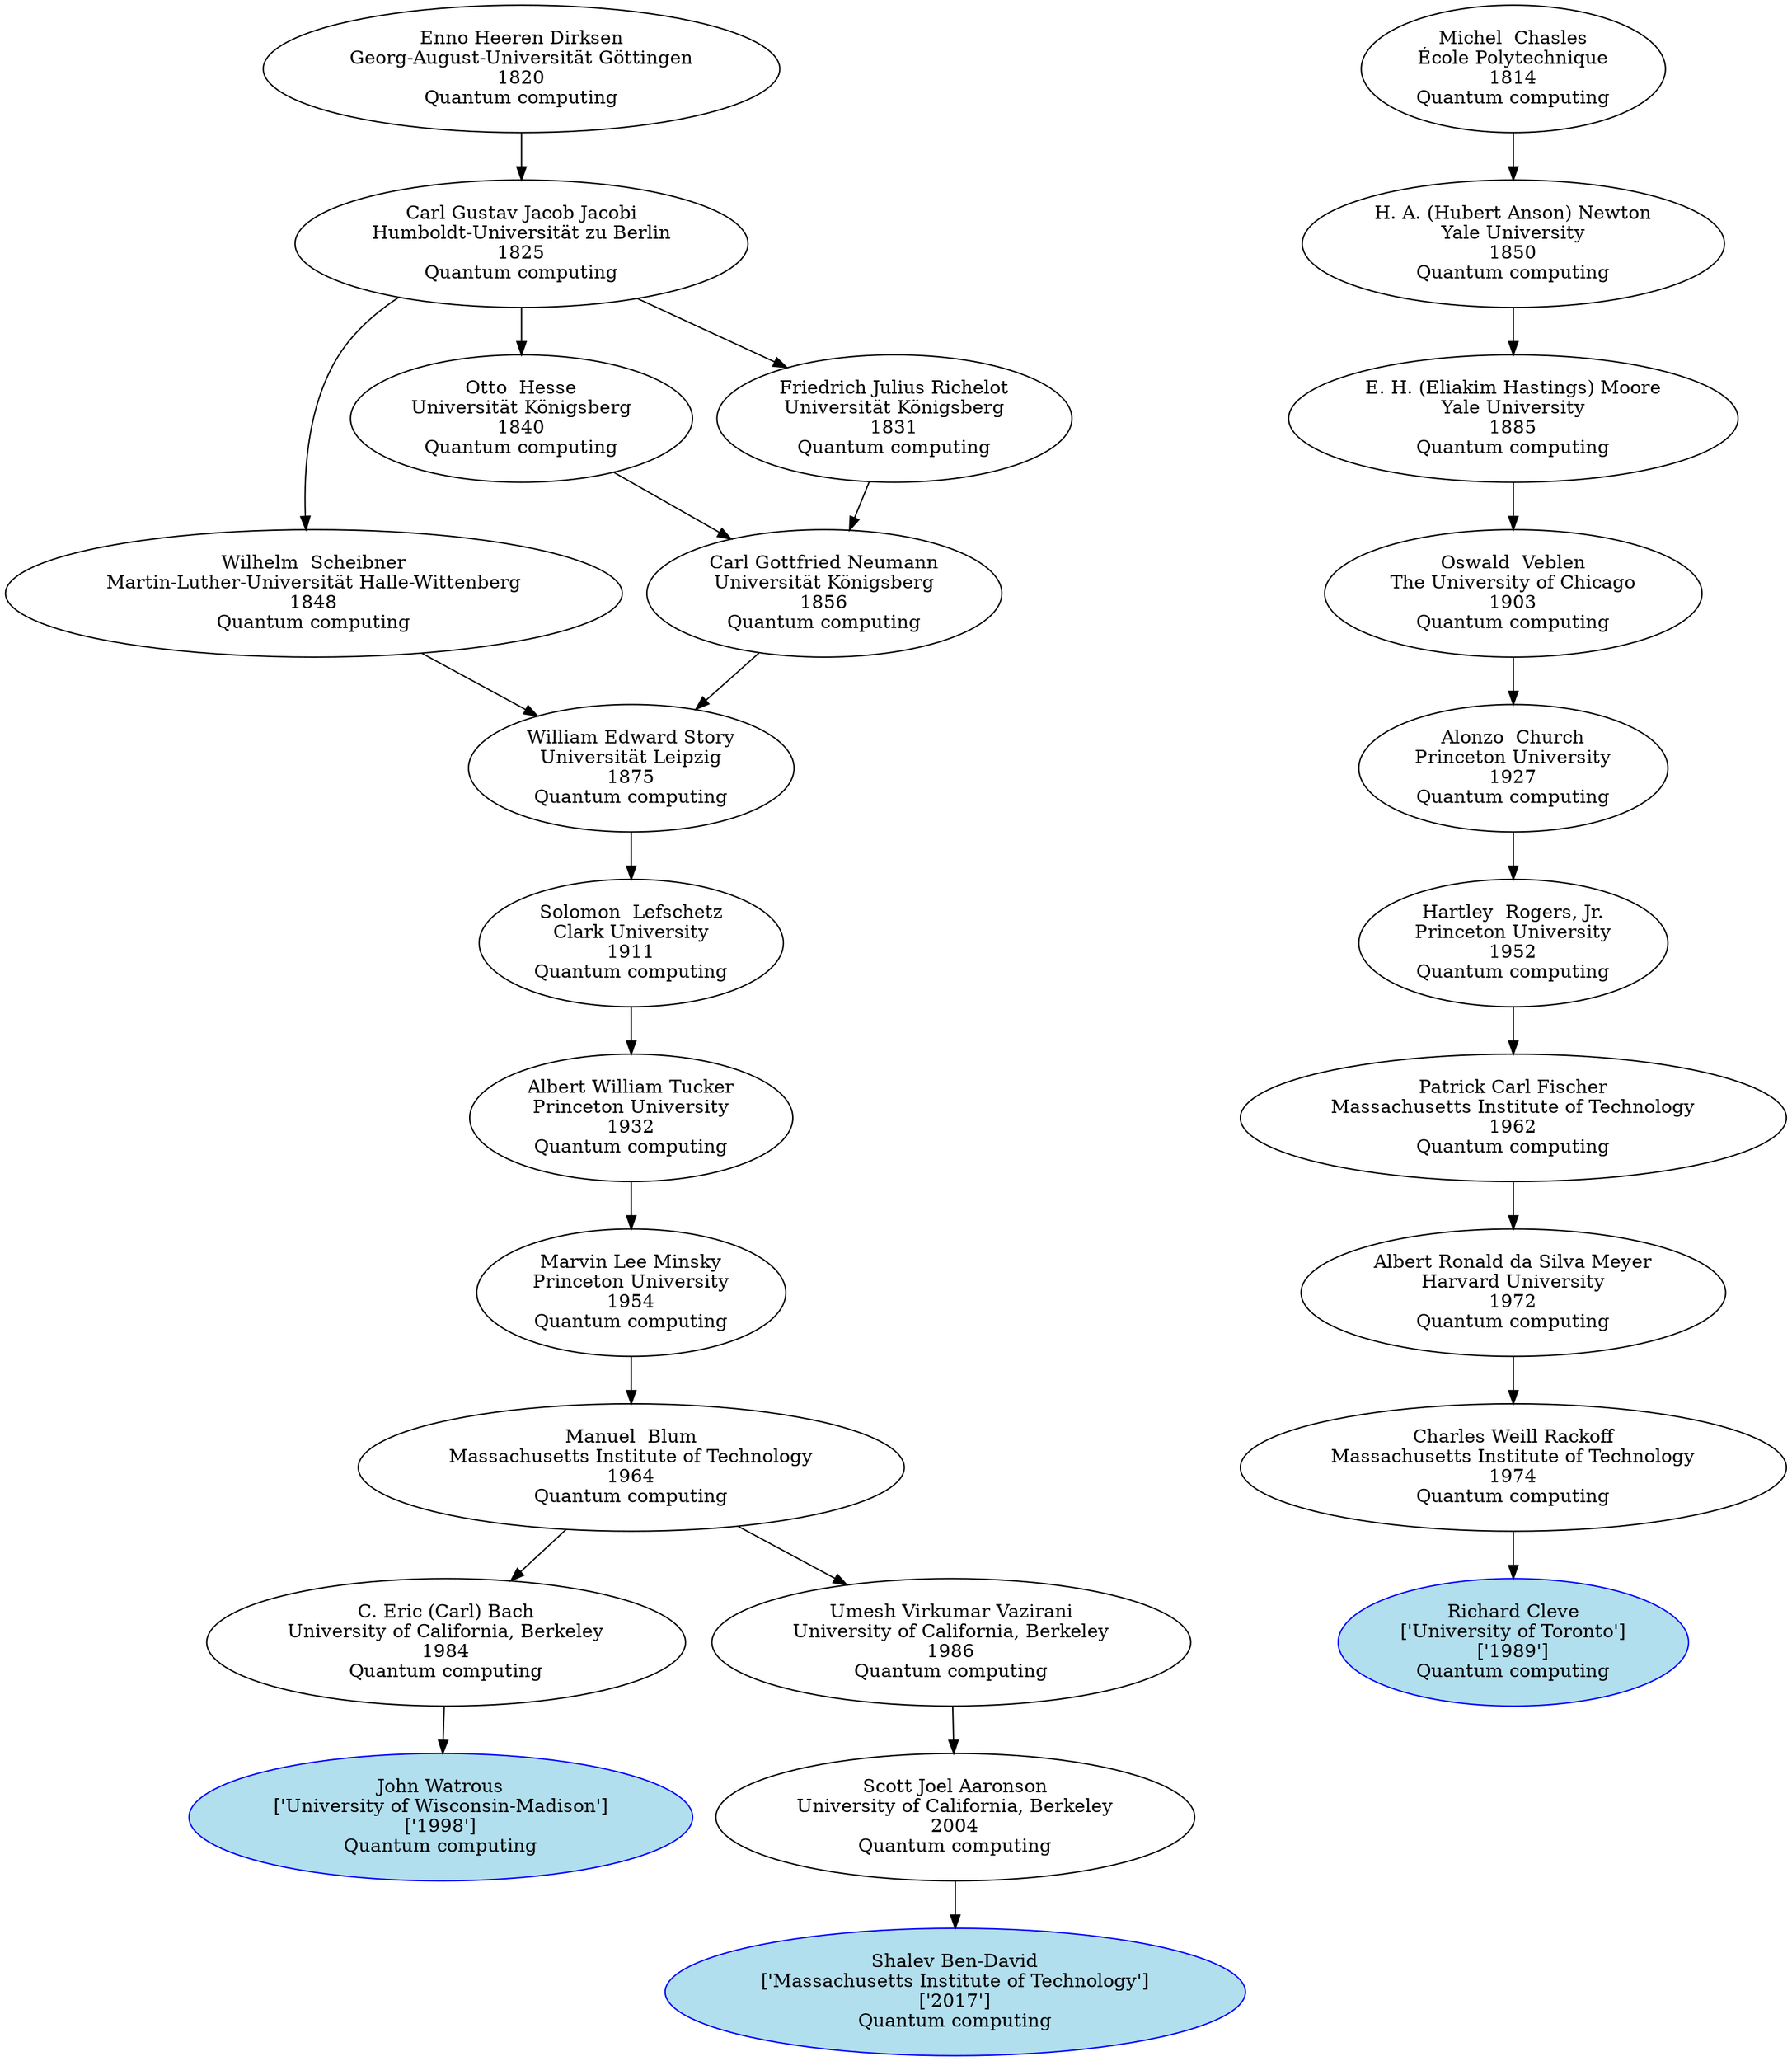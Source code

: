 digraph "Academic Genealogy for Quantum computing" {
	251553 [label="Shalev Ben-David
['Massachusetts Institute of Technology']
['2017']
Quantum computing" color=blue fillcolor=lightblue2 style=filled]
	81270 [label="Richard Cleve
['University of Toronto']
['1989']
Quantum computing" color=blue fillcolor=lightblue2 style=filled]
	75330 [label="John Watrous
['University of Wisconsin-Madison']
['1998']
Quantum computing" color=blue fillcolor=lightblue2 style=filled]
	109495 [label="Scott Joel Aaronson
University of California, Berkeley
2004
Quantum computing"]
	81229 [label="Charles Weill Rackoff
Massachusetts Institute of Technology
1974
Quantum computing"]
	11563 [label="C. Eric (Carl) Bach
University of California, Berkeley
1984
Quantum computing"]
	38686 [label="Umesh Virkumar Vazirani
University of California, Berkeley
1986
Quantum computing"]
	25184 [label="Albert Ronald da Silva Meyer
Harvard University
1972
Quantum computing"]
	13373 [label="Manuel  Blum
Massachusetts Institute of Technology
1964
Quantum computing"]
	13297 [label="Patrick Carl Fischer
Massachusetts Institute of Technology
1962
Quantum computing"]
	6869 [label="Marvin Lee Minsky
Princeton University
1954
Quantum computing"]
	8021 [label="Hartley  Rogers, Jr.
Princeton University
1952
Quantum computing"]
	8581 [label="Albert William Tucker
Princeton University
1932
Quantum computing"]
	8011 [label="Alonzo  Church
Princeton University
1927
Quantum computing"]
	7461 [label="Solomon  Lefschetz
Clark University
1911
Quantum computing"]
	805 [label="Oswald  Veblen
The University of Chicago
1903
Quantum computing"]
	7451 [label="William Edward Story
Universität Leipzig
1875
Quantum computing"]
	806 [label="E. H. (Eliakim Hastings) Moore
Yale University
1885
Quantum computing"]
	32858 [label="Carl Gottfried Neumann
Universität Königsberg
1856
Quantum computing"]
	18589 [label="Wilhelm  Scheibner
Martin-Luther-Universität Halle-Wittenberg
1848
Quantum computing"]
	7865 [label="H. A. (Hubert Anson) Newton
Yale University
1850
Quantum computing"]
	46967 [label="Otto  Hesse
Universität Königsberg
1840
Quantum computing"]
	57706 [label="Friedrich Julius Richelot
Universität Königsberg
1831
Quantum computing"]
	15635 [label="Carl Gustav Jacob Jacobi
Humboldt-Universität zu Berlin
1825
Quantum computing"]
	26995 [label="Michel  Chasles
École Polytechnique
1814
Quantum computing"]
	41423 [label="Enno Heeren Dirksen
Georg-August-Universität Göttingen
1820
Quantum computing"]
	109495 -> 251553
	81229 -> 81270
	11563 -> 75330
	38686 -> 109495
	25184 -> 81229
	13373 -> 11563
	13373 -> 38686
	13297 -> 25184
	6869 -> 13373
	8021 -> 13297
	8581 -> 6869
	8011 -> 8021
	7461 -> 8581
	805 -> 8011
	7451 -> 7461
	806 -> 805
	32858 -> 7451
	18589 -> 7451
	7865 -> 806
	46967 -> 32858
	57706 -> 32858
	15635 -> 18589
	26995 -> 7865
	15635 -> 46967
	15635 -> 57706
	41423 -> 15635
}

